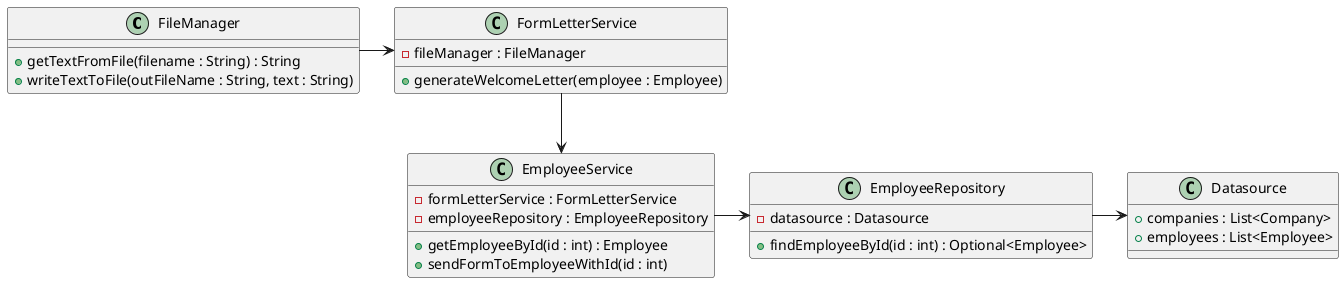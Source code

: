 @startuml

class FileManager {
    + getTextFromFile(filename : String) : String
    + writeTextToFile(outFileName : String, text : String)
}

class FormLetterService {
    - fileManager : FileManager

    + generateWelcomeLetter(employee : Employee)
}

class EmployeeService {
    - formLetterService : FormLetterService
    - employeeRepository : EmployeeRepository

    + getEmployeeById(id : int) : Employee
    + sendFormToEmployeeWithId(id : int)
}

class EmployeeRepository {
    - datasource : Datasource
    + findEmployeeById(id : int) : Optional<Employee>
}

class Datasource {
    + companies : List<Company>
    + employees : List<Employee>
}

FileManager -> FormLetterService
FormLetterService --> EmployeeService
EmployeeService -> EmployeeRepository
EmployeeRepository -> Datasource

@enduml